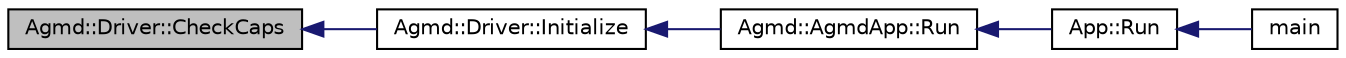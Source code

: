 digraph "Agmd::Driver::CheckCaps"
{
  edge [fontname="Helvetica",fontsize="10",labelfontname="Helvetica",labelfontsize="10"];
  node [fontname="Helvetica",fontsize="10",shape=record];
  rankdir="LR";
  Node1 [label="Agmd::Driver::CheckCaps",height=0.2,width=0.4,color="black", fillcolor="grey75", style="filled" fontcolor="black"];
  Node1 -> Node2 [dir="back",color="midnightblue",fontsize="10",style="solid",fontname="Helvetica"];
  Node2 [label="Agmd::Driver::Initialize",height=0.2,width=0.4,color="black", fillcolor="white", style="filled",URL="$class_agmd_1_1_driver.html#a59a990194eb3b481b0b76a1a4257981a"];
  Node2 -> Node3 [dir="back",color="midnightblue",fontsize="10",style="solid",fontname="Helvetica"];
  Node3 [label="Agmd::AgmdApp::Run",height=0.2,width=0.4,color="black", fillcolor="white", style="filled",URL="$class_agmd_1_1_agmd_app.html#ae9893d63db9a73d8adee883fb0ea8282"];
  Node3 -> Node4 [dir="back",color="midnightblue",fontsize="10",style="solid",fontname="Helvetica"];
  Node4 [label="App::Run",height=0.2,width=0.4,color="black", fillcolor="white", style="filled",URL="$class_app.html#a92c5c3d8799fe937ea0179b4efb1f4d3"];
  Node4 -> Node5 [dir="back",color="midnightblue",fontsize="10",style="solid",fontname="Helvetica"];
  Node5 [label="main",height=0.2,width=0.4,color="black", fillcolor="white", style="filled",URL="$_demo_2main_8cpp.html#a3c04138a5bfe5d72780bb7e82a18e627"];
}
